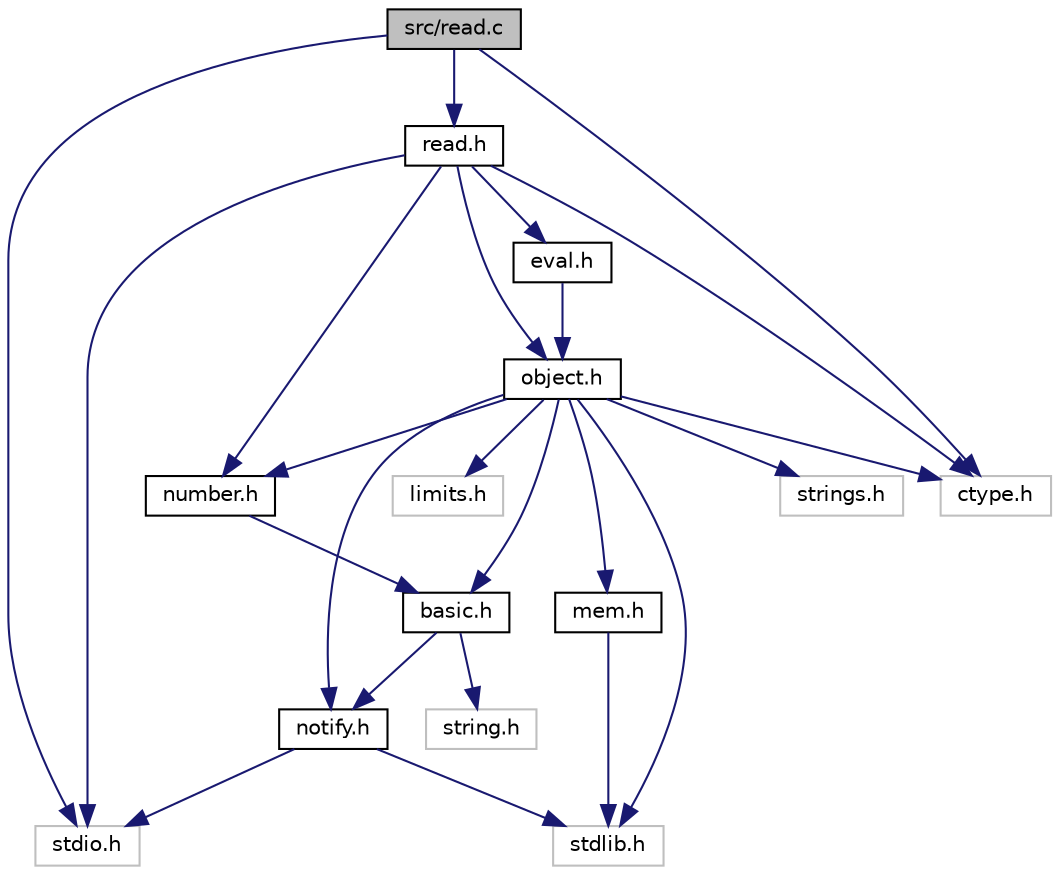 digraph "src/read.c"
{
  edge [fontname="Helvetica",fontsize="10",labelfontname="Helvetica",labelfontsize="10"];
  node [fontname="Helvetica",fontsize="10",shape=record];
  Node1 [label="src/read.c",height=0.2,width=0.4,color="black", fillcolor="grey75", style="filled", fontcolor="black"];
  Node1 -> Node2 [color="midnightblue",fontsize="10",style="solid",fontname="Helvetica"];
  Node2 [label="stdio.h",height=0.2,width=0.4,color="grey75", fillcolor="white", style="filled"];
  Node1 -> Node3 [color="midnightblue",fontsize="10",style="solid",fontname="Helvetica"];
  Node3 [label="ctype.h",height=0.2,width=0.4,color="grey75", fillcolor="white", style="filled"];
  Node1 -> Node4 [color="midnightblue",fontsize="10",style="solid",fontname="Helvetica"];
  Node4 [label="read.h",height=0.2,width=0.4,color="black", fillcolor="white", style="filled",URL="$read_8h.html",tooltip="Read routine for SFS. "];
  Node4 -> Node2 [color="midnightblue",fontsize="10",style="solid",fontname="Helvetica"];
  Node4 -> Node3 [color="midnightblue",fontsize="10",style="solid",fontname="Helvetica"];
  Node4 -> Node5 [color="midnightblue",fontsize="10",style="solid",fontname="Helvetica"];
  Node5 [label="eval.h",height=0.2,width=0.4,color="black", fillcolor="white", style="filled",URL="$eval_8h.html",tooltip="Evaluation stuff for SFS. "];
  Node5 -> Node6 [color="midnightblue",fontsize="10",style="solid",fontname="Helvetica"];
  Node6 [label="object.h",height=0.2,width=0.4,color="black", fillcolor="white", style="filled",URL="$object_8h.html",tooltip="Object definition for SFS. "];
  Node6 -> Node7 [color="midnightblue",fontsize="10",style="solid",fontname="Helvetica"];
  Node7 [label="strings.h",height=0.2,width=0.4,color="grey75", fillcolor="white", style="filled"];
  Node6 -> Node3 [color="midnightblue",fontsize="10",style="solid",fontname="Helvetica"];
  Node6 -> Node8 [color="midnightblue",fontsize="10",style="solid",fontname="Helvetica"];
  Node8 [label="stdlib.h",height=0.2,width=0.4,color="grey75", fillcolor="white", style="filled"];
  Node6 -> Node9 [color="midnightblue",fontsize="10",style="solid",fontname="Helvetica"];
  Node9 [label="limits.h",height=0.2,width=0.4,color="grey75", fillcolor="white", style="filled"];
  Node6 -> Node10 [color="midnightblue",fontsize="10",style="solid",fontname="Helvetica"];
  Node10 [label="number.h",height=0.2,width=0.4,color="black", fillcolor="white", style="filled",URL="$number_8h.html",tooltip="Number handling. "];
  Node10 -> Node11 [color="midnightblue",fontsize="10",style="solid",fontname="Helvetica"];
  Node11 [label="basic.h",height=0.2,width=0.4,color="black", fillcolor="white", style="filled",URL="$basic_8h.html",tooltip="Basic types. "];
  Node11 -> Node12 [color="midnightblue",fontsize="10",style="solid",fontname="Helvetica"];
  Node12 [label="string.h",height=0.2,width=0.4,color="grey75", fillcolor="white", style="filled"];
  Node11 -> Node13 [color="midnightblue",fontsize="10",style="solid",fontname="Helvetica"];
  Node13 [label="notify.h",height=0.2,width=0.4,color="black", fillcolor="white", style="filled",URL="$notify_8h.html",tooltip="Notification management. "];
  Node13 -> Node8 [color="midnightblue",fontsize="10",style="solid",fontname="Helvetica"];
  Node13 -> Node2 [color="midnightblue",fontsize="10",style="solid",fontname="Helvetica"];
  Node6 -> Node11 [color="midnightblue",fontsize="10",style="solid",fontname="Helvetica"];
  Node6 -> Node14 [color="midnightblue",fontsize="10",style="solid",fontname="Helvetica"];
  Node14 [label="mem.h",height=0.2,width=0.4,color="black", fillcolor="white", style="filled",URL="$mem_8h.html",tooltip="Memory wrappers for malloc/free. "];
  Node14 -> Node8 [color="midnightblue",fontsize="10",style="solid",fontname="Helvetica"];
  Node6 -> Node13 [color="midnightblue",fontsize="10",style="solid",fontname="Helvetica"];
  Node4 -> Node10 [color="midnightblue",fontsize="10",style="solid",fontname="Helvetica"];
  Node4 -> Node6 [color="midnightblue",fontsize="10",style="solid",fontname="Helvetica"];
}
